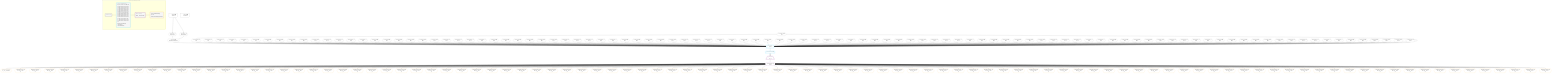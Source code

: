 %%{init: {'themeVariables': { 'fontSize': '12px'}}}%%
graph TD
    classDef path fill:#eee,stroke:#000,color:#000
    classDef plan fill:#fff,stroke-width:1px,color:#000
    classDef itemplan fill:#fff,stroke-width:2px,color:#000
    classDef unbatchedplan fill:#dff,stroke-width:1px,color:#000
    classDef sideeffectplan fill:#fcc,stroke-width:2px,color:#000
    classDef bucket fill:#f6f6f6,color:#000,stroke-width:2px,text-align:left


    %% plan dependencies
    Connection13{{"Connection[13∈0] ➊<br />ᐸ9ᐳ"}}:::plan
    Constant329{{"Constant[329∈0] ➊<br />ᐸ1ᐳ"}}:::plan
    Constant329 --> Connection13
    Object12{{"Object[12∈0] ➊<br />ᐸ{pgSettings,withPgClient}ᐳ"}}:::plan
    Access10{{"Access[10∈0] ➊<br />ᐸ2.pgSettingsᐳ"}}:::plan
    Access11{{"Access[11∈0] ➊<br />ᐸ2.withPgClientᐳ"}}:::plan
    Access10 & Access11 --> Object12
    __Value2["__Value[2∈0] ➊<br />ᐸcontextᐳ"]:::plan
    __Value2 --> Access10
    __Value2 --> Access11
    __Value4["__Value[4∈0] ➊<br />ᐸrootValueᐳ"]:::plan
    Constant330{{"Constant[330∈0] ➊<br />ᐸ2ᐳ"}}:::plan
    Constant331{{"Constant[331∈0] ➊<br />ᐸ3ᐳ"}}:::plan
    Constant332{{"Constant[332∈0] ➊<br />ᐸ4ᐳ"}}:::plan
    Constant333{{"Constant[333∈0] ➊<br />ᐸ5ᐳ"}}:::plan
    Constant334{{"Constant[334∈0] ➊<br />ᐸ6ᐳ"}}:::plan
    Constant335{{"Constant[335∈0] ➊<br />ᐸ7ᐳ"}}:::plan
    Constant336{{"Constant[336∈0] ➊<br />ᐸ8ᐳ"}}:::plan
    Constant337{{"Constant[337∈0] ➊<br />ᐸ9ᐳ"}}:::plan
    Constant338{{"Constant[338∈0] ➊<br />ᐸ10ᐳ"}}:::plan
    Constant339{{"Constant[339∈0] ➊<br />ᐸ11ᐳ"}}:::plan
    Constant340{{"Constant[340∈0] ➊<br />ᐸ12ᐳ"}}:::plan
    Constant341{{"Constant[341∈0] ➊<br />ᐸ13ᐳ"}}:::plan
    Constant342{{"Constant[342∈0] ➊<br />ᐸ14ᐳ"}}:::plan
    Constant343{{"Constant[343∈0] ➊<br />ᐸ15ᐳ"}}:::plan
    Constant344{{"Constant[344∈0] ➊<br />ᐸ16ᐳ"}}:::plan
    Constant345{{"Constant[345∈0] ➊<br />ᐸ17ᐳ"}}:::plan
    Constant346{{"Constant[346∈0] ➊<br />ᐸ18ᐳ"}}:::plan
    Constant347{{"Constant[347∈0] ➊<br />ᐸ19ᐳ"}}:::plan
    Constant348{{"Constant[348∈0] ➊<br />ᐸ20ᐳ"}}:::plan
    Constant349{{"Constant[349∈0] ➊<br />ᐸ21ᐳ"}}:::plan
    Constant350{{"Constant[350∈0] ➊<br />ᐸ22ᐳ"}}:::plan
    Constant351{{"Constant[351∈0] ➊<br />ᐸ23ᐳ"}}:::plan
    Constant352{{"Constant[352∈0] ➊<br />ᐸ24ᐳ"}}:::plan
    Constant353{{"Constant[353∈0] ➊<br />ᐸ25ᐳ"}}:::plan
    Constant354{{"Constant[354∈0] ➊<br />ᐸ26ᐳ"}}:::plan
    Constant355{{"Constant[355∈0] ➊<br />ᐸ27ᐳ"}}:::plan
    Constant356{{"Constant[356∈0] ➊<br />ᐸ28ᐳ"}}:::plan
    Constant357{{"Constant[357∈0] ➊<br />ᐸ29ᐳ"}}:::plan
    Constant358{{"Constant[358∈0] ➊<br />ᐸ30ᐳ"}}:::plan
    Constant359{{"Constant[359∈0] ➊<br />ᐸ31ᐳ"}}:::plan
    Constant360{{"Constant[360∈0] ➊<br />ᐸ32ᐳ"}}:::plan
    Constant361{{"Constant[361∈0] ➊<br />ᐸ33ᐳ"}}:::plan
    Constant362{{"Constant[362∈0] ➊<br />ᐸ34ᐳ"}}:::plan
    Constant363{{"Constant[363∈0] ➊<br />ᐸ35ᐳ"}}:::plan
    Constant364{{"Constant[364∈0] ➊<br />ᐸ36ᐳ"}}:::plan
    Constant365{{"Constant[365∈0] ➊<br />ᐸ37ᐳ"}}:::plan
    Constant366{{"Constant[366∈0] ➊<br />ᐸ38ᐳ"}}:::plan
    Constant367{{"Constant[367∈0] ➊<br />ᐸ39ᐳ"}}:::plan
    Constant368{{"Constant[368∈0] ➊<br />ᐸ40ᐳ"}}:::plan
    Constant369{{"Constant[369∈0] ➊<br />ᐸ41ᐳ"}}:::plan
    Constant370{{"Constant[370∈0] ➊<br />ᐸ42ᐳ"}}:::plan
    Constant371{{"Constant[371∈0] ➊<br />ᐸ43ᐳ"}}:::plan
    Constant372{{"Constant[372∈0] ➊<br />ᐸ44ᐳ"}}:::plan
    Constant373{{"Constant[373∈0] ➊<br />ᐸ45ᐳ"}}:::plan
    Constant374{{"Constant[374∈0] ➊<br />ᐸ46ᐳ"}}:::plan
    Constant375{{"Constant[375∈0] ➊<br />ᐸ47ᐳ"}}:::plan
    Constant376{{"Constant[376∈0] ➊<br />ᐸ48ᐳ"}}:::plan
    Constant377{{"Constant[377∈0] ➊<br />ᐸ49ᐳ"}}:::plan
    Constant378{{"Constant[378∈0] ➊<br />ᐸ50ᐳ"}}:::plan
    Constant379{{"Constant[379∈0] ➊<br />ᐸ51ᐳ"}}:::plan
    Constant380{{"Constant[380∈0] ➊<br />ᐸ52ᐳ"}}:::plan
    Constant381{{"Constant[381∈0] ➊<br />ᐸ53ᐳ"}}:::plan
    Constant382{{"Constant[382∈0] ➊<br />ᐸ54ᐳ"}}:::plan
    Constant383{{"Constant[383∈0] ➊<br />ᐸ55ᐳ"}}:::plan
    Constant384{{"Constant[384∈0] ➊<br />ᐸ56ᐳ"}}:::plan
    Constant385{{"Constant[385∈0] ➊<br />ᐸ57ᐳ"}}:::plan
    Constant386{{"Constant[386∈0] ➊<br />ᐸ58ᐳ"}}:::plan
    Constant387{{"Constant[387∈0] ➊<br />ᐸ59ᐳ"}}:::plan
    Constant388{{"Constant[388∈0] ➊<br />ᐸ60ᐳ"}}:::plan
    Constant389{{"Constant[389∈0] ➊<br />ᐸ61ᐳ"}}:::plan
    Constant390{{"Constant[390∈0] ➊<br />ᐸ62ᐳ"}}:::plan
    Constant391{{"Constant[391∈0] ➊<br />ᐸ63ᐳ"}}:::plan
    Constant392{{"Constant[392∈0] ➊<br />ᐸ64ᐳ"}}:::plan
    Constant393{{"Constant[393∈0] ➊<br />ᐸ65ᐳ"}}:::plan
    Constant394{{"Constant[394∈0] ➊<br />ᐸ66ᐳ"}}:::plan
    Constant395{{"Constant[395∈0] ➊<br />ᐸ67ᐳ"}}:::plan
    Constant396{{"Constant[396∈0] ➊<br />ᐸ68ᐳ"}}:::plan
    Constant397{{"Constant[397∈0] ➊<br />ᐸ69ᐳ"}}:::plan
    Constant398{{"Constant[398∈0] ➊<br />ᐸ70ᐳ"}}:::plan
    Constant399{{"Constant[399∈0] ➊<br />ᐸ71ᐳ"}}:::plan
    Constant400{{"Constant[400∈0] ➊<br />ᐸ72ᐳ"}}:::plan
    Constant401{{"Constant[401∈0] ➊<br />ᐸ73ᐳ"}}:::plan
    Constant402{{"Constant[402∈0] ➊<br />ᐸ74ᐳ"}}:::plan
    Constant403{{"Constant[403∈0] ➊<br />ᐸ75ᐳ"}}:::plan
    Constant404{{"Constant[404∈0] ➊<br />ᐸ76ᐳ"}}:::plan
    Constant405{{"Constant[405∈0] ➊<br />ᐸ77ᐳ"}}:::plan
    Constant406{{"Constant[406∈0] ➊<br />ᐸ78ᐳ"}}:::plan
    Constant407{{"Constant[407∈0] ➊<br />ᐸ79ᐳ"}}:::plan
    Constant408{{"Constant[408∈0] ➊<br />ᐸ80ᐳ"}}:::plan
    Constant409{{"Constant[409∈0] ➊<br />ᐸ81ᐳ"}}:::plan
    Constant410{{"Constant[410∈0] ➊<br />ᐸ82ᐳ"}}:::plan
    Constant411{{"Constant[411∈0] ➊<br />ᐸ83ᐳ"}}:::plan
    Constant412{{"Constant[412∈0] ➊<br />ᐸ84ᐳ"}}:::plan
    Constant413{{"Constant[413∈0] ➊<br />ᐸ85ᐳ"}}:::plan
    Constant414{{"Constant[414∈0] ➊<br />ᐸ86ᐳ"}}:::plan
    Constant415{{"Constant[415∈0] ➊<br />ᐸ87ᐳ"}}:::plan
    Constant416{{"Constant[416∈0] ➊<br />ᐸ88ᐳ"}}:::plan
    Constant417{{"Constant[417∈0] ➊<br />ᐸ89ᐳ"}}:::plan
    Constant418{{"Constant[418∈0] ➊<br />ᐸ90ᐳ"}}:::plan
    Constant419{{"Constant[419∈0] ➊<br />ᐸ91ᐳ"}}:::plan
    Constant420{{"Constant[420∈0] ➊<br />ᐸ92ᐳ"}}:::plan
    Constant421{{"Constant[421∈0] ➊<br />ᐸ93ᐳ"}}:::plan
    Constant422{{"Constant[422∈0] ➊<br />ᐸ94ᐳ"}}:::plan
    Constant423{{"Constant[423∈0] ➊<br />ᐸ95ᐳ"}}:::plan
    Constant424{{"Constant[424∈0] ➊<br />ᐸ96ᐳ"}}:::plan
    Constant425{{"Constant[425∈0] ➊<br />ᐸ97ᐳ"}}:::plan
    Constant426{{"Constant[426∈0] ➊<br />ᐸ98ᐳ"}}:::plan
    Constant427{{"Constant[427∈0] ➊<br />ᐸ99ᐳ"}}:::plan
    Constant428{{"Constant[428∈0] ➊<br />ᐸ100ᐳ"}}:::plan
    Constant429{{"Constant[429∈0] ➊<br />ᐸ101ᐳ"}}:::plan
    Constant430{{"Constant[430∈0] ➊<br />ᐸ102ᐳ"}}:::plan
    Constant431{{"Constant[431∈0] ➊<br />ᐸ103ᐳ"}}:::plan
    PgSelect15[["PgSelect[15∈1] ➊<br />ᐸpostᐳ"]]:::plan
    Object12 & Connection13 & Constant330 & Constant331 & Constant332 & Constant333 & Constant334 & Constant335 & Constant336 & Constant337 & Constant338 & Constant339 & Constant340 & Constant341 & Constant342 & Constant343 & Constant344 & Constant345 & Constant346 & Constant347 & Constant348 & Constant349 & Constant350 & Constant351 & Constant352 & Constant353 & Constant354 & Constant355 & Constant356 & Constant357 & Constant358 & Constant359 & Constant360 & Constant361 & Constant362 & Constant363 & Constant364 & Constant365 & Constant366 & Constant367 & Constant368 & Constant369 & Constant370 & Constant371 & Constant372 & Constant373 & Constant374 & Constant375 & Constant376 & Constant377 & Constant378 & Constant379 & Constant380 & Constant381 & Constant382 & Constant383 & Constant384 & Constant385 & Constant386 & Constant387 & Constant388 & Constant389 & Constant390 & Constant391 & Constant392 & Constant393 & Constant394 & Constant395 & Constant396 & Constant397 & Constant398 & Constant399 & Constant400 & Constant401 & Constant402 & Constant403 & Constant404 & Constant405 & Constant406 & Constant407 & Constant408 & Constant409 & Constant410 & Constant411 & Constant412 & Constant413 & Constant414 & Constant415 & Constant416 & Constant417 & Constant418 & Constant419 & Constant420 & Constant421 & Constant422 & Constant423 & Constant424 & Constant425 & Constant426 & Constant427 & Constant428 & Constant429 & Constant430 & Constant431 --> PgSelect15
    Constant329 -- 2 --> PgSelect15
    PgSelectRows16[["PgSelectRows[16∈1] ➊"]]:::plan
    PgSelect15 --> PgSelectRows16
    __Item17[/"__Item[17∈2]<br />ᐸ16ᐳ"\]:::itemplan
    PgSelectRows16 ==> __Item17
    PgSelectSingle18{{"PgSelectSingle[18∈2]<br />ᐸpostᐳ"}}:::plan
    __Item17 --> PgSelectSingle18
    PgClassExpression19{{"PgClassExpression[19∈3]<br />ᐸ__post__.”headline”ᐳ"}}:::plan
    PgSelectSingle18 --> PgClassExpression19
    PgClassExpression22{{"PgClassExpression[22∈3]<br />ᐸ”a”.”post_...lder! */<br />)ᐳ"}}:::plan
    PgSelectSingle18 --> PgClassExpression22
    PgClassExpression25{{"PgClassExpression[25∈3]<br />ᐸ”a”.”post_...lder! */<br />)ᐳ"}}:::plan
    PgSelectSingle18 --> PgClassExpression25
    PgClassExpression28{{"PgClassExpression[28∈3]<br />ᐸ”a”.”post_...lder! */<br />)ᐳ"}}:::plan
    PgSelectSingle18 --> PgClassExpression28
    PgClassExpression31{{"PgClassExpression[31∈3]<br />ᐸ”a”.”post_...lder! */<br />)ᐳ"}}:::plan
    PgSelectSingle18 --> PgClassExpression31
    PgClassExpression34{{"PgClassExpression[34∈3]<br />ᐸ”a”.”post_...lder! */<br />)ᐳ"}}:::plan
    PgSelectSingle18 --> PgClassExpression34
    PgClassExpression37{{"PgClassExpression[37∈3]<br />ᐸ”a”.”post_...lder! */<br />)ᐳ"}}:::plan
    PgSelectSingle18 --> PgClassExpression37
    PgClassExpression40{{"PgClassExpression[40∈3]<br />ᐸ”a”.”post_...lder! */<br />)ᐳ"}}:::plan
    PgSelectSingle18 --> PgClassExpression40
    PgClassExpression43{{"PgClassExpression[43∈3]<br />ᐸ”a”.”post_...lder! */<br />)ᐳ"}}:::plan
    PgSelectSingle18 --> PgClassExpression43
    PgClassExpression46{{"PgClassExpression[46∈3]<br />ᐸ”a”.”post_...lder! */<br />)ᐳ"}}:::plan
    PgSelectSingle18 --> PgClassExpression46
    PgClassExpression49{{"PgClassExpression[49∈3]<br />ᐸ”a”.”post_...lder! */<br />)ᐳ"}}:::plan
    PgSelectSingle18 --> PgClassExpression49
    PgClassExpression52{{"PgClassExpression[52∈3]<br />ᐸ”a”.”post_...lder! */<br />)ᐳ"}}:::plan
    PgSelectSingle18 --> PgClassExpression52
    PgClassExpression55{{"PgClassExpression[55∈3]<br />ᐸ”a”.”post_...lder! */<br />)ᐳ"}}:::plan
    PgSelectSingle18 --> PgClassExpression55
    PgClassExpression58{{"PgClassExpression[58∈3]<br />ᐸ”a”.”post_...lder! */<br />)ᐳ"}}:::plan
    PgSelectSingle18 --> PgClassExpression58
    PgClassExpression61{{"PgClassExpression[61∈3]<br />ᐸ”a”.”post_...lder! */<br />)ᐳ"}}:::plan
    PgSelectSingle18 --> PgClassExpression61
    PgClassExpression64{{"PgClassExpression[64∈3]<br />ᐸ”a”.”post_...lder! */<br />)ᐳ"}}:::plan
    PgSelectSingle18 --> PgClassExpression64
    PgClassExpression67{{"PgClassExpression[67∈3]<br />ᐸ”a”.”post_...lder! */<br />)ᐳ"}}:::plan
    PgSelectSingle18 --> PgClassExpression67
    PgClassExpression70{{"PgClassExpression[70∈3]<br />ᐸ”a”.”post_...lder! */<br />)ᐳ"}}:::plan
    PgSelectSingle18 --> PgClassExpression70
    PgClassExpression73{{"PgClassExpression[73∈3]<br />ᐸ”a”.”post_...lder! */<br />)ᐳ"}}:::plan
    PgSelectSingle18 --> PgClassExpression73
    PgClassExpression76{{"PgClassExpression[76∈3]<br />ᐸ”a”.”post_...lder! */<br />)ᐳ"}}:::plan
    PgSelectSingle18 --> PgClassExpression76
    PgClassExpression79{{"PgClassExpression[79∈3]<br />ᐸ”a”.”post_...lder! */<br />)ᐳ"}}:::plan
    PgSelectSingle18 --> PgClassExpression79
    PgClassExpression82{{"PgClassExpression[82∈3]<br />ᐸ”a”.”post_...lder! */<br />)ᐳ"}}:::plan
    PgSelectSingle18 --> PgClassExpression82
    PgClassExpression85{{"PgClassExpression[85∈3]<br />ᐸ”a”.”post_...lder! */<br />)ᐳ"}}:::plan
    PgSelectSingle18 --> PgClassExpression85
    PgClassExpression88{{"PgClassExpression[88∈3]<br />ᐸ”a”.”post_...lder! */<br />)ᐳ"}}:::plan
    PgSelectSingle18 --> PgClassExpression88
    PgClassExpression91{{"PgClassExpression[91∈3]<br />ᐸ”a”.”post_...lder! */<br />)ᐳ"}}:::plan
    PgSelectSingle18 --> PgClassExpression91
    PgClassExpression94{{"PgClassExpression[94∈3]<br />ᐸ”a”.”post_...lder! */<br />)ᐳ"}}:::plan
    PgSelectSingle18 --> PgClassExpression94
    PgClassExpression97{{"PgClassExpression[97∈3]<br />ᐸ”a”.”post_...lder! */<br />)ᐳ"}}:::plan
    PgSelectSingle18 --> PgClassExpression97
    PgClassExpression100{{"PgClassExpression[100∈3]<br />ᐸ”a”.”post_...lder! */<br />)ᐳ"}}:::plan
    PgSelectSingle18 --> PgClassExpression100
    PgClassExpression103{{"PgClassExpression[103∈3]<br />ᐸ”a”.”post_...lder! */<br />)ᐳ"}}:::plan
    PgSelectSingle18 --> PgClassExpression103
    PgClassExpression106{{"PgClassExpression[106∈3]<br />ᐸ”a”.”post_...lder! */<br />)ᐳ"}}:::plan
    PgSelectSingle18 --> PgClassExpression106
    PgClassExpression109{{"PgClassExpression[109∈3]<br />ᐸ”a”.”post_...lder! */<br />)ᐳ"}}:::plan
    PgSelectSingle18 --> PgClassExpression109
    PgClassExpression112{{"PgClassExpression[112∈3]<br />ᐸ”a”.”post_...lder! */<br />)ᐳ"}}:::plan
    PgSelectSingle18 --> PgClassExpression112
    PgClassExpression115{{"PgClassExpression[115∈3]<br />ᐸ”a”.”post_...lder! */<br />)ᐳ"}}:::plan
    PgSelectSingle18 --> PgClassExpression115
    PgClassExpression118{{"PgClassExpression[118∈3]<br />ᐸ”a”.”post_...lder! */<br />)ᐳ"}}:::plan
    PgSelectSingle18 --> PgClassExpression118
    PgClassExpression121{{"PgClassExpression[121∈3]<br />ᐸ”a”.”post_...lder! */<br />)ᐳ"}}:::plan
    PgSelectSingle18 --> PgClassExpression121
    PgClassExpression124{{"PgClassExpression[124∈3]<br />ᐸ”a”.”post_...lder! */<br />)ᐳ"}}:::plan
    PgSelectSingle18 --> PgClassExpression124
    PgClassExpression127{{"PgClassExpression[127∈3]<br />ᐸ”a”.”post_...lder! */<br />)ᐳ"}}:::plan
    PgSelectSingle18 --> PgClassExpression127
    PgClassExpression130{{"PgClassExpression[130∈3]<br />ᐸ”a”.”post_...lder! */<br />)ᐳ"}}:::plan
    PgSelectSingle18 --> PgClassExpression130
    PgClassExpression133{{"PgClassExpression[133∈3]<br />ᐸ”a”.”post_...lder! */<br />)ᐳ"}}:::plan
    PgSelectSingle18 --> PgClassExpression133
    PgClassExpression136{{"PgClassExpression[136∈3]<br />ᐸ”a”.”post_...lder! */<br />)ᐳ"}}:::plan
    PgSelectSingle18 --> PgClassExpression136
    PgClassExpression139{{"PgClassExpression[139∈3]<br />ᐸ”a”.”post_...lder! */<br />)ᐳ"}}:::plan
    PgSelectSingle18 --> PgClassExpression139
    PgClassExpression142{{"PgClassExpression[142∈3]<br />ᐸ”a”.”post_...lder! */<br />)ᐳ"}}:::plan
    PgSelectSingle18 --> PgClassExpression142
    PgClassExpression145{{"PgClassExpression[145∈3]<br />ᐸ”a”.”post_...lder! */<br />)ᐳ"}}:::plan
    PgSelectSingle18 --> PgClassExpression145
    PgClassExpression148{{"PgClassExpression[148∈3]<br />ᐸ”a”.”post_...lder! */<br />)ᐳ"}}:::plan
    PgSelectSingle18 --> PgClassExpression148
    PgClassExpression151{{"PgClassExpression[151∈3]<br />ᐸ”a”.”post_...lder! */<br />)ᐳ"}}:::plan
    PgSelectSingle18 --> PgClassExpression151
    PgClassExpression154{{"PgClassExpression[154∈3]<br />ᐸ”a”.”post_...lder! */<br />)ᐳ"}}:::plan
    PgSelectSingle18 --> PgClassExpression154
    PgClassExpression157{{"PgClassExpression[157∈3]<br />ᐸ”a”.”post_...lder! */<br />)ᐳ"}}:::plan
    PgSelectSingle18 --> PgClassExpression157
    PgClassExpression160{{"PgClassExpression[160∈3]<br />ᐸ”a”.”post_...lder! */<br />)ᐳ"}}:::plan
    PgSelectSingle18 --> PgClassExpression160
    PgClassExpression163{{"PgClassExpression[163∈3]<br />ᐸ”a”.”post_...lder! */<br />)ᐳ"}}:::plan
    PgSelectSingle18 --> PgClassExpression163
    PgClassExpression166{{"PgClassExpression[166∈3]<br />ᐸ”a”.”post_...lder! */<br />)ᐳ"}}:::plan
    PgSelectSingle18 --> PgClassExpression166
    PgClassExpression169{{"PgClassExpression[169∈3]<br />ᐸ”a”.”post_...lder! */<br />)ᐳ"}}:::plan
    PgSelectSingle18 --> PgClassExpression169
    PgClassExpression172{{"PgClassExpression[172∈3]<br />ᐸ”a”.”post_...lder! */<br />)ᐳ"}}:::plan
    PgSelectSingle18 --> PgClassExpression172
    PgClassExpression175{{"PgClassExpression[175∈3]<br />ᐸ”a”.”post_...lder! */<br />)ᐳ"}}:::plan
    PgSelectSingle18 --> PgClassExpression175
    PgClassExpression178{{"PgClassExpression[178∈3]<br />ᐸ”a”.”post_...lder! */<br />)ᐳ"}}:::plan
    PgSelectSingle18 --> PgClassExpression178
    PgClassExpression181{{"PgClassExpression[181∈3]<br />ᐸ”a”.”post_...lder! */<br />)ᐳ"}}:::plan
    PgSelectSingle18 --> PgClassExpression181
    PgClassExpression184{{"PgClassExpression[184∈3]<br />ᐸ”a”.”post_...lder! */<br />)ᐳ"}}:::plan
    PgSelectSingle18 --> PgClassExpression184
    PgClassExpression187{{"PgClassExpression[187∈3]<br />ᐸ”a”.”post_...lder! */<br />)ᐳ"}}:::plan
    PgSelectSingle18 --> PgClassExpression187
    PgClassExpression190{{"PgClassExpression[190∈3]<br />ᐸ”a”.”post_...lder! */<br />)ᐳ"}}:::plan
    PgSelectSingle18 --> PgClassExpression190
    PgClassExpression193{{"PgClassExpression[193∈3]<br />ᐸ”a”.”post_...lder! */<br />)ᐳ"}}:::plan
    PgSelectSingle18 --> PgClassExpression193
    PgClassExpression196{{"PgClassExpression[196∈3]<br />ᐸ”a”.”post_...lder! */<br />)ᐳ"}}:::plan
    PgSelectSingle18 --> PgClassExpression196
    PgClassExpression199{{"PgClassExpression[199∈3]<br />ᐸ”a”.”post_...lder! */<br />)ᐳ"}}:::plan
    PgSelectSingle18 --> PgClassExpression199
    PgClassExpression202{{"PgClassExpression[202∈3]<br />ᐸ”a”.”post_...lder! */<br />)ᐳ"}}:::plan
    PgSelectSingle18 --> PgClassExpression202
    PgClassExpression205{{"PgClassExpression[205∈3]<br />ᐸ”a”.”post_...lder! */<br />)ᐳ"}}:::plan
    PgSelectSingle18 --> PgClassExpression205
    PgClassExpression208{{"PgClassExpression[208∈3]<br />ᐸ”a”.”post_...lder! */<br />)ᐳ"}}:::plan
    PgSelectSingle18 --> PgClassExpression208
    PgClassExpression211{{"PgClassExpression[211∈3]<br />ᐸ”a”.”post_...lder! */<br />)ᐳ"}}:::plan
    PgSelectSingle18 --> PgClassExpression211
    PgClassExpression214{{"PgClassExpression[214∈3]<br />ᐸ”a”.”post_...lder! */<br />)ᐳ"}}:::plan
    PgSelectSingle18 --> PgClassExpression214
    PgClassExpression217{{"PgClassExpression[217∈3]<br />ᐸ”a”.”post_...lder! */<br />)ᐳ"}}:::plan
    PgSelectSingle18 --> PgClassExpression217
    PgClassExpression220{{"PgClassExpression[220∈3]<br />ᐸ”a”.”post_...lder! */<br />)ᐳ"}}:::plan
    PgSelectSingle18 --> PgClassExpression220
    PgClassExpression223{{"PgClassExpression[223∈3]<br />ᐸ”a”.”post_...lder! */<br />)ᐳ"}}:::plan
    PgSelectSingle18 --> PgClassExpression223
    PgClassExpression226{{"PgClassExpression[226∈3]<br />ᐸ”a”.”post_...lder! */<br />)ᐳ"}}:::plan
    PgSelectSingle18 --> PgClassExpression226
    PgClassExpression229{{"PgClassExpression[229∈3]<br />ᐸ”a”.”post_...lder! */<br />)ᐳ"}}:::plan
    PgSelectSingle18 --> PgClassExpression229
    PgClassExpression232{{"PgClassExpression[232∈3]<br />ᐸ”a”.”post_...lder! */<br />)ᐳ"}}:::plan
    PgSelectSingle18 --> PgClassExpression232
    PgClassExpression235{{"PgClassExpression[235∈3]<br />ᐸ”a”.”post_...lder! */<br />)ᐳ"}}:::plan
    PgSelectSingle18 --> PgClassExpression235
    PgClassExpression238{{"PgClassExpression[238∈3]<br />ᐸ”a”.”post_...lder! */<br />)ᐳ"}}:::plan
    PgSelectSingle18 --> PgClassExpression238
    PgClassExpression241{{"PgClassExpression[241∈3]<br />ᐸ”a”.”post_...lder! */<br />)ᐳ"}}:::plan
    PgSelectSingle18 --> PgClassExpression241
    PgClassExpression244{{"PgClassExpression[244∈3]<br />ᐸ”a”.”post_...lder! */<br />)ᐳ"}}:::plan
    PgSelectSingle18 --> PgClassExpression244
    PgClassExpression247{{"PgClassExpression[247∈3]<br />ᐸ”a”.”post_...lder! */<br />)ᐳ"}}:::plan
    PgSelectSingle18 --> PgClassExpression247
    PgClassExpression250{{"PgClassExpression[250∈3]<br />ᐸ”a”.”post_...lder! */<br />)ᐳ"}}:::plan
    PgSelectSingle18 --> PgClassExpression250
    PgClassExpression253{{"PgClassExpression[253∈3]<br />ᐸ”a”.”post_...lder! */<br />)ᐳ"}}:::plan
    PgSelectSingle18 --> PgClassExpression253
    PgClassExpression256{{"PgClassExpression[256∈3]<br />ᐸ”a”.”post_...lder! */<br />)ᐳ"}}:::plan
    PgSelectSingle18 --> PgClassExpression256
    PgClassExpression259{{"PgClassExpression[259∈3]<br />ᐸ”a”.”post_...lder! */<br />)ᐳ"}}:::plan
    PgSelectSingle18 --> PgClassExpression259
    PgClassExpression262{{"PgClassExpression[262∈3]<br />ᐸ”a”.”post_...lder! */<br />)ᐳ"}}:::plan
    PgSelectSingle18 --> PgClassExpression262
    PgClassExpression265{{"PgClassExpression[265∈3]<br />ᐸ”a”.”post_...lder! */<br />)ᐳ"}}:::plan
    PgSelectSingle18 --> PgClassExpression265
    PgClassExpression268{{"PgClassExpression[268∈3]<br />ᐸ”a”.”post_...lder! */<br />)ᐳ"}}:::plan
    PgSelectSingle18 --> PgClassExpression268
    PgClassExpression271{{"PgClassExpression[271∈3]<br />ᐸ”a”.”post_...lder! */<br />)ᐳ"}}:::plan
    PgSelectSingle18 --> PgClassExpression271
    PgClassExpression274{{"PgClassExpression[274∈3]<br />ᐸ”a”.”post_...lder! */<br />)ᐳ"}}:::plan
    PgSelectSingle18 --> PgClassExpression274
    PgClassExpression277{{"PgClassExpression[277∈3]<br />ᐸ”a”.”post_...lder! */<br />)ᐳ"}}:::plan
    PgSelectSingle18 --> PgClassExpression277
    PgClassExpression280{{"PgClassExpression[280∈3]<br />ᐸ”a”.”post_...lder! */<br />)ᐳ"}}:::plan
    PgSelectSingle18 --> PgClassExpression280
    PgClassExpression283{{"PgClassExpression[283∈3]<br />ᐸ”a”.”post_...lder! */<br />)ᐳ"}}:::plan
    PgSelectSingle18 --> PgClassExpression283
    PgClassExpression286{{"PgClassExpression[286∈3]<br />ᐸ”a”.”post_...lder! */<br />)ᐳ"}}:::plan
    PgSelectSingle18 --> PgClassExpression286
    PgClassExpression289{{"PgClassExpression[289∈3]<br />ᐸ”a”.”post_...lder! */<br />)ᐳ"}}:::plan
    PgSelectSingle18 --> PgClassExpression289
    PgClassExpression292{{"PgClassExpression[292∈3]<br />ᐸ”a”.”post_...lder! */<br />)ᐳ"}}:::plan
    PgSelectSingle18 --> PgClassExpression292
    PgClassExpression295{{"PgClassExpression[295∈3]<br />ᐸ”a”.”post_...lder! */<br />)ᐳ"}}:::plan
    PgSelectSingle18 --> PgClassExpression295
    PgClassExpression298{{"PgClassExpression[298∈3]<br />ᐸ”a”.”post_...lder! */<br />)ᐳ"}}:::plan
    PgSelectSingle18 --> PgClassExpression298
    PgClassExpression301{{"PgClassExpression[301∈3]<br />ᐸ”a”.”post_...lder! */<br />)ᐳ"}}:::plan
    PgSelectSingle18 --> PgClassExpression301
    PgClassExpression304{{"PgClassExpression[304∈3]<br />ᐸ”a”.”post_...lder! */<br />)ᐳ"}}:::plan
    PgSelectSingle18 --> PgClassExpression304
    PgClassExpression307{{"PgClassExpression[307∈3]<br />ᐸ”a”.”post_...lder! */<br />)ᐳ"}}:::plan
    PgSelectSingle18 --> PgClassExpression307
    PgClassExpression310{{"PgClassExpression[310∈3]<br />ᐸ”a”.”post_...lder! */<br />)ᐳ"}}:::plan
    PgSelectSingle18 --> PgClassExpression310
    PgClassExpression313{{"PgClassExpression[313∈3]<br />ᐸ”a”.”post_...lder! */<br />)ᐳ"}}:::plan
    PgSelectSingle18 --> PgClassExpression313
    PgClassExpression316{{"PgClassExpression[316∈3]<br />ᐸ”a”.”post_...lder! */<br />)ᐳ"}}:::plan
    PgSelectSingle18 --> PgClassExpression316
    PgClassExpression319{{"PgClassExpression[319∈3]<br />ᐸ”a”.”post_...lder! */<br />)ᐳ"}}:::plan
    PgSelectSingle18 --> PgClassExpression319
    PgClassExpression322{{"PgClassExpression[322∈3]<br />ᐸ”a”.”post_...lder! */<br />)ᐳ"}}:::plan
    PgSelectSingle18 --> PgClassExpression322
    PgClassExpression325{{"PgClassExpression[325∈3]<br />ᐸ”a”.”post_...lder! */<br />)ᐳ"}}:::plan
    PgSelectSingle18 --> PgClassExpression325
    PgClassExpression328{{"PgClassExpression[328∈3]<br />ᐸ”a”.”post_...lder! */<br />)ᐳ"}}:::plan
    PgSelectSingle18 --> PgClassExpression328

    %% define steps

    subgraph "Buckets for queries/v4/json-overflow"
    Bucket0("Bucket 0 (root)"):::bucket
    classDef bucket0 stroke:#696969
    class Bucket0,__Value2,__Value4,Access10,Access11,Object12,Connection13,Constant329,Constant330,Constant331,Constant332,Constant333,Constant334,Constant335,Constant336,Constant337,Constant338,Constant339,Constant340,Constant341,Constant342,Constant343,Constant344,Constant345,Constant346,Constant347,Constant348,Constant349,Constant350,Constant351,Constant352,Constant353,Constant354,Constant355,Constant356,Constant357,Constant358,Constant359,Constant360,Constant361,Constant362,Constant363,Constant364,Constant365,Constant366,Constant367,Constant368,Constant369,Constant370,Constant371,Constant372,Constant373,Constant374,Constant375,Constant376,Constant377,Constant378,Constant379,Constant380,Constant381,Constant382,Constant383,Constant384,Constant385,Constant386,Constant387,Constant388,Constant389,Constant390,Constant391,Constant392,Constant393,Constant394,Constant395,Constant396,Constant397,Constant398,Constant399,Constant400,Constant401,Constant402,Constant403,Constant404,Constant405,Constant406,Constant407,Constant408,Constant409,Constant410,Constant411,Constant412,Constant413,Constant414,Constant415,Constant416,Constant417,Constant418,Constant419,Constant420,Constant421,Constant422,Constant423,Constant424,Constant425,Constant426,Constant427,Constant428,Constant429,Constant430,Constant431 bucket0
    Bucket1("Bucket 1 (nullableBoundary)<br />Deps: 12, 13, 329, 7, 330, 331, 332, 333, 334, 335, 336, 337, 338, 339, 340, 341, 342, 343, 344, 345, 346, 347, 348, 349, 350, 351, 352, 353, 354, 355, 356, 357, 358, 359, 360, 361, 362, 363, 364, 365, 366, 367, 368, 369, 370, 371, 372, 373, 374, 375, 376, 377, 378, 379, 380, 381, 382, 383, 384, 385, 386, 387, 388, 389, 390, 391, 392, 393, 394, 395, 396, 397, 398, 399, 400, 401, 402, 403, 404, 405, 406, 407, 408, 409, 410, 411, 412, 413, 414, 415, 416, 417, 418, 419, 420, 421, 422, 423, 424, 425, 426, 427, 428, 429, 430, 431<br /><br />ROOT Connectionᐸ9ᐳ[13]<br />1: PgSelect[15]<br />2: PgSelectRows[16]"):::bucket
    classDef bucket1 stroke:#00bfff
    class Bucket1,PgSelect15,PgSelectRows16 bucket1
    Bucket2("Bucket 2 (listItem)<br /><br />ROOT __Item{2}ᐸ16ᐳ[17]"):::bucket
    classDef bucket2 stroke:#7f007f
    class Bucket2,__Item17,PgSelectSingle18 bucket2
    Bucket3("Bucket 3 (nullableBoundary)<br />Deps: 18<br /><br />ROOT PgSelectSingle{2}ᐸpostᐳ[18]"):::bucket
    classDef bucket3 stroke:#ffa500
    class Bucket3,PgClassExpression19,PgClassExpression22,PgClassExpression25,PgClassExpression28,PgClassExpression31,PgClassExpression34,PgClassExpression37,PgClassExpression40,PgClassExpression43,PgClassExpression46,PgClassExpression49,PgClassExpression52,PgClassExpression55,PgClassExpression58,PgClassExpression61,PgClassExpression64,PgClassExpression67,PgClassExpression70,PgClassExpression73,PgClassExpression76,PgClassExpression79,PgClassExpression82,PgClassExpression85,PgClassExpression88,PgClassExpression91,PgClassExpression94,PgClassExpression97,PgClassExpression100,PgClassExpression103,PgClassExpression106,PgClassExpression109,PgClassExpression112,PgClassExpression115,PgClassExpression118,PgClassExpression121,PgClassExpression124,PgClassExpression127,PgClassExpression130,PgClassExpression133,PgClassExpression136,PgClassExpression139,PgClassExpression142,PgClassExpression145,PgClassExpression148,PgClassExpression151,PgClassExpression154,PgClassExpression157,PgClassExpression160,PgClassExpression163,PgClassExpression166,PgClassExpression169,PgClassExpression172,PgClassExpression175,PgClassExpression178,PgClassExpression181,PgClassExpression184,PgClassExpression187,PgClassExpression190,PgClassExpression193,PgClassExpression196,PgClassExpression199,PgClassExpression202,PgClassExpression205,PgClassExpression208,PgClassExpression211,PgClassExpression214,PgClassExpression217,PgClassExpression220,PgClassExpression223,PgClassExpression226,PgClassExpression229,PgClassExpression232,PgClassExpression235,PgClassExpression238,PgClassExpression241,PgClassExpression244,PgClassExpression247,PgClassExpression250,PgClassExpression253,PgClassExpression256,PgClassExpression259,PgClassExpression262,PgClassExpression265,PgClassExpression268,PgClassExpression271,PgClassExpression274,PgClassExpression277,PgClassExpression280,PgClassExpression283,PgClassExpression286,PgClassExpression289,PgClassExpression292,PgClassExpression295,PgClassExpression298,PgClassExpression301,PgClassExpression304,PgClassExpression307,PgClassExpression310,PgClassExpression313,PgClassExpression316,PgClassExpression319,PgClassExpression322,PgClassExpression325,PgClassExpression328 bucket3
    Bucket0 --> Bucket1
    Bucket1 --> Bucket2
    Bucket2 --> Bucket3
    end